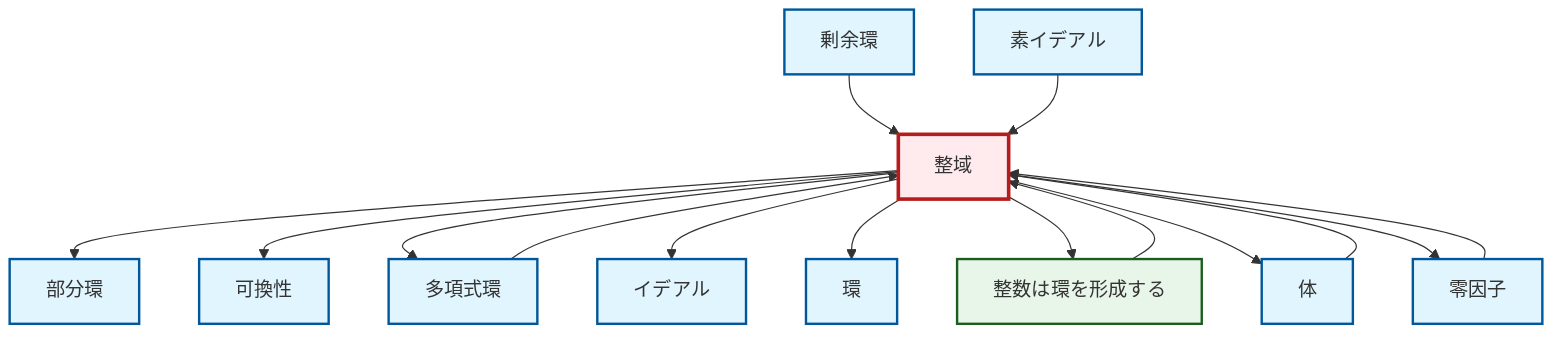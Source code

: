 graph TD
    classDef definition fill:#e1f5fe,stroke:#01579b,stroke-width:2px
    classDef theorem fill:#f3e5f5,stroke:#4a148c,stroke-width:2px
    classDef axiom fill:#fff3e0,stroke:#e65100,stroke-width:2px
    classDef example fill:#e8f5e9,stroke:#1b5e20,stroke-width:2px
    classDef current fill:#ffebee,stroke:#b71c1c,stroke-width:3px
    def-quotient-ring["剰余環"]:::definition
    def-ring["環"]:::definition
    def-polynomial-ring["多項式環"]:::definition
    def-ideal["イデアル"]:::definition
    def-integral-domain["整域"]:::definition
    ex-integers-ring["整数は環を形成する"]:::example
    def-field["体"]:::definition
    def-commutativity["可換性"]:::definition
    def-zero-divisor["零因子"]:::definition
    def-prime-ideal["素イデアル"]:::definition
    def-subring["部分環"]:::definition
    def-integral-domain --> def-subring
    def-polynomial-ring --> def-integral-domain
    def-zero-divisor --> def-integral-domain
    def-field --> def-integral-domain
    def-integral-domain --> def-commutativity
    def-integral-domain --> def-polynomial-ring
    ex-integers-ring --> def-integral-domain
    def-integral-domain --> def-ideal
    def-integral-domain --> def-ring
    def-quotient-ring --> def-integral-domain
    def-prime-ideal --> def-integral-domain
    def-integral-domain --> ex-integers-ring
    def-integral-domain --> def-field
    def-integral-domain --> def-zero-divisor
    class def-integral-domain current